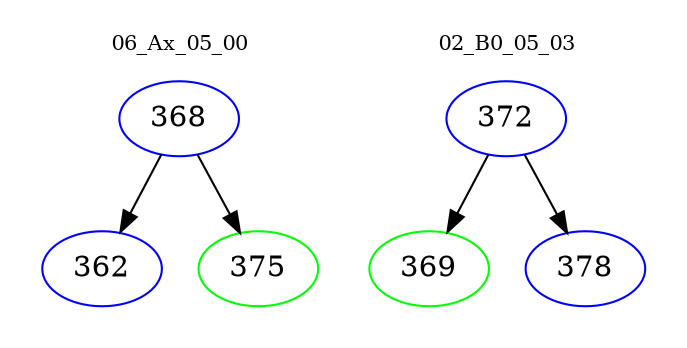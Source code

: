 digraph{
subgraph cluster_0 {
color = white
label = "06_Ax_05_00";
fontsize=10;
T0_368 [label="368", color="blue"]
T0_368 -> T0_362 [color="black"]
T0_362 [label="362", color="blue"]
T0_368 -> T0_375 [color="black"]
T0_375 [label="375", color="green"]
}
subgraph cluster_1 {
color = white
label = "02_B0_05_03";
fontsize=10;
T1_372 [label="372", color="blue"]
T1_372 -> T1_369 [color="black"]
T1_369 [label="369", color="green"]
T1_372 -> T1_378 [color="black"]
T1_378 [label="378", color="blue"]
}
}
